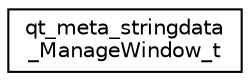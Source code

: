 digraph "Graphical Class Hierarchy"
{
 // LATEX_PDF_SIZE
  edge [fontname="Helvetica",fontsize="10",labelfontname="Helvetica",labelfontsize="10"];
  node [fontname="Helvetica",fontsize="10",shape=record];
  rankdir="LR";
  Node0 [label="qt_meta_stringdata\l_ManageWindow_t",height=0.2,width=0.4,color="black", fillcolor="white", style="filled",URL="$structqt__meta__stringdata___manage_window__t.html"];
}
